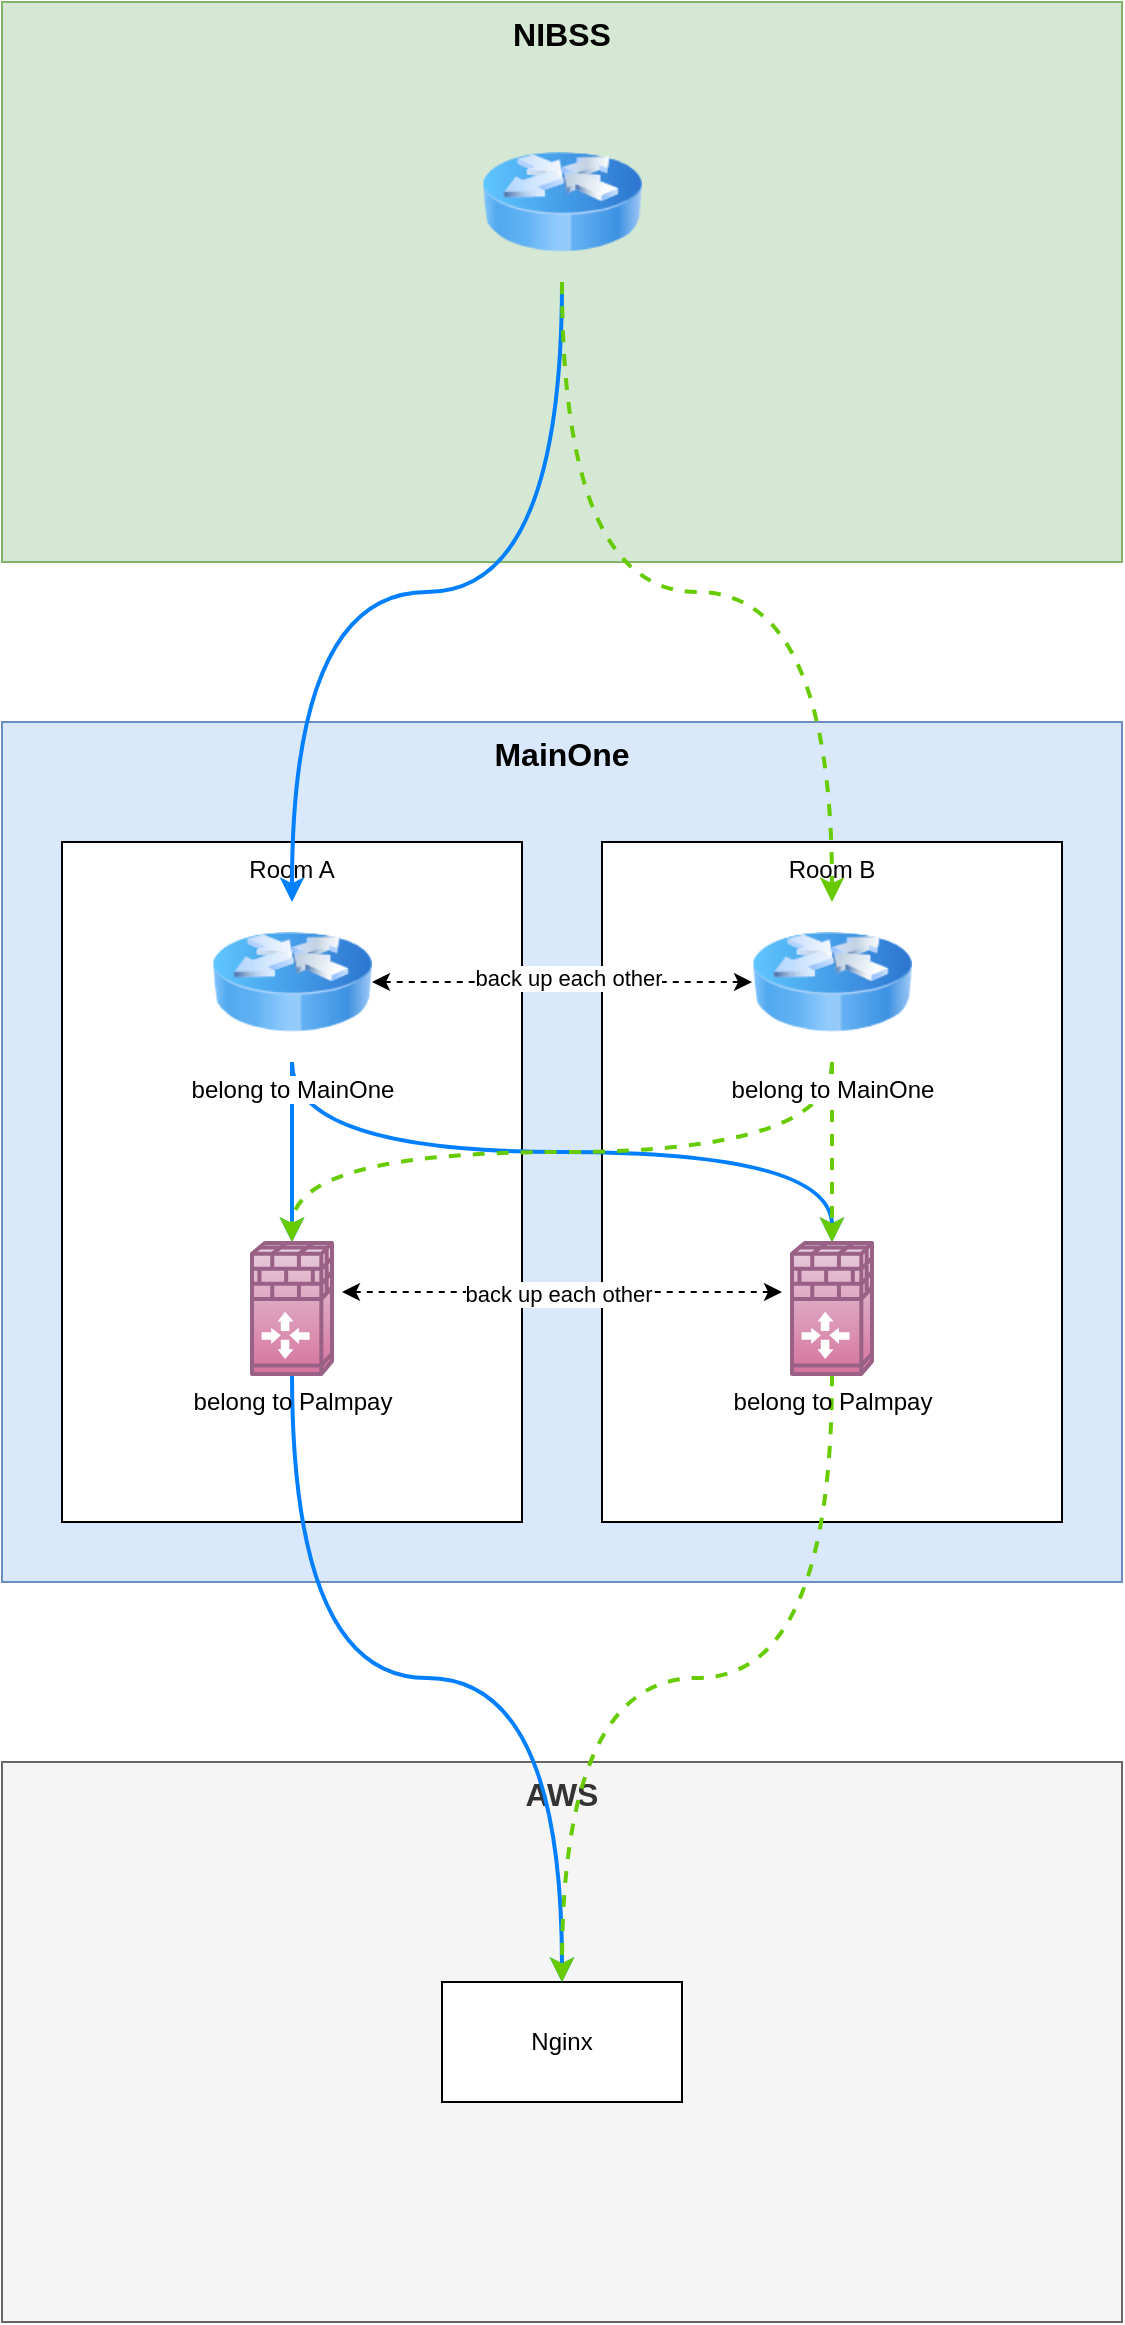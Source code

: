 <mxfile version="21.7.4" type="github">
  <diagram name="Page-1" id="7rrlnRDn3Ey-M3PMKUC_">
    <mxGraphModel dx="1434" dy="790" grid="1" gridSize="10" guides="1" tooltips="1" connect="1" arrows="1" fold="1" page="1" pageScale="1" pageWidth="827" pageHeight="1169" math="0" shadow="0">
      <root>
        <mxCell id="0" />
        <mxCell id="1" parent="0" />
        <mxCell id="QGLvtWHG-Ezv7xg63Fkx-2" value="MainOne" style="rounded=0;whiteSpace=wrap;html=1;verticalAlign=top;fontStyle=1;fontSize=16;fillColor=#dae8fc;strokeColor=#6c8ebf;" vertex="1" parent="1">
          <mxGeometry x="120" y="400" width="560" height="430" as="geometry" />
        </mxCell>
        <mxCell id="QGLvtWHG-Ezv7xg63Fkx-4" value="Room A" style="rounded=0;whiteSpace=wrap;html=1;verticalAlign=top;" vertex="1" parent="1">
          <mxGeometry x="150" y="460" width="230" height="340" as="geometry" />
        </mxCell>
        <mxCell id="QGLvtWHG-Ezv7xg63Fkx-5" value="Room B" style="rounded=0;whiteSpace=wrap;html=1;verticalAlign=top;" vertex="1" parent="1">
          <mxGeometry x="420" y="460" width="230" height="340" as="geometry" />
        </mxCell>
        <mxCell id="QGLvtWHG-Ezv7xg63Fkx-6" value="NIBSS" style="rounded=0;whiteSpace=wrap;html=1;verticalAlign=top;fontStyle=1;fontSize=16;fillColor=#d5e8d4;strokeColor=#82b366;" vertex="1" parent="1">
          <mxGeometry x="120" y="40" width="560" height="280" as="geometry" />
        </mxCell>
        <mxCell id="QGLvtWHG-Ezv7xg63Fkx-14" style="edgeStyle=orthogonalEdgeStyle;rounded=0;orthogonalLoop=1;jettySize=auto;html=1;entryX=0.5;entryY=0;entryDx=0;entryDy=0;entryPerimeter=0;strokeColor=#007FFF;strokeWidth=2;" edge="1" parent="1" source="QGLvtWHG-Ezv7xg63Fkx-7" target="QGLvtWHG-Ezv7xg63Fkx-25">
          <mxGeometry relative="1" as="geometry">
            <mxPoint x="265" y="660" as="targetPoint" />
          </mxGeometry>
        </mxCell>
        <mxCell id="QGLvtWHG-Ezv7xg63Fkx-15" style="edgeStyle=orthogonalEdgeStyle;rounded=0;orthogonalLoop=1;jettySize=auto;html=1;entryX=0;entryY=0.5;entryDx=0;entryDy=0;startArrow=classic;startFill=1;dashed=1;" edge="1" parent="1" source="QGLvtWHG-Ezv7xg63Fkx-7" target="QGLvtWHG-Ezv7xg63Fkx-8">
          <mxGeometry relative="1" as="geometry" />
        </mxCell>
        <mxCell id="QGLvtWHG-Ezv7xg63Fkx-16" value="back up each other" style="edgeLabel;html=1;align=center;verticalAlign=middle;resizable=0;points=[];" vertex="1" connectable="0" parent="QGLvtWHG-Ezv7xg63Fkx-15">
          <mxGeometry x="0.032" y="2" relative="1" as="geometry">
            <mxPoint as="offset" />
          </mxGeometry>
        </mxCell>
        <mxCell id="QGLvtWHG-Ezv7xg63Fkx-27" style="edgeStyle=orthogonalEdgeStyle;rounded=0;orthogonalLoop=1;jettySize=auto;html=1;entryX=0.5;entryY=0;entryDx=0;entryDy=0;entryPerimeter=0;exitX=0.5;exitY=1;exitDx=0;exitDy=0;curved=1;strokeColor=#007FFF;strokeWidth=2;" edge="1" parent="1" source="QGLvtWHG-Ezv7xg63Fkx-7" target="QGLvtWHG-Ezv7xg63Fkx-26">
          <mxGeometry relative="1" as="geometry" />
        </mxCell>
        <mxCell id="QGLvtWHG-Ezv7xg63Fkx-7" value="belong to MainOne" style="image;html=1;image=img/lib/clip_art/networking/Router_Icon_128x128.png" vertex="1" parent="1">
          <mxGeometry x="225" y="490" width="80" height="80" as="geometry" />
        </mxCell>
        <mxCell id="QGLvtWHG-Ezv7xg63Fkx-17" style="edgeStyle=orthogonalEdgeStyle;rounded=0;orthogonalLoop=1;jettySize=auto;html=1;entryX=0.5;entryY=0;entryDx=0;entryDy=0;entryPerimeter=0;strokeColor=#66CC00;strokeWidth=2;dashed=1;" edge="1" parent="1" source="QGLvtWHG-Ezv7xg63Fkx-8" target="QGLvtWHG-Ezv7xg63Fkx-26">
          <mxGeometry relative="1" as="geometry">
            <mxPoint x="535" y="660" as="targetPoint" />
          </mxGeometry>
        </mxCell>
        <mxCell id="QGLvtWHG-Ezv7xg63Fkx-28" style="edgeStyle=orthogonalEdgeStyle;rounded=0;orthogonalLoop=1;jettySize=auto;html=1;entryX=0.5;entryY=0;entryDx=0;entryDy=0;entryPerimeter=0;exitX=0.5;exitY=1;exitDx=0;exitDy=0;curved=1;dashed=1;strokeColor=#66CC00;strokeWidth=2;" edge="1" parent="1" source="QGLvtWHG-Ezv7xg63Fkx-8" target="QGLvtWHG-Ezv7xg63Fkx-25">
          <mxGeometry relative="1" as="geometry" />
        </mxCell>
        <mxCell id="QGLvtWHG-Ezv7xg63Fkx-8" value="belong to MainOne" style="image;html=1;image=img/lib/clip_art/networking/Router_Icon_128x128.png" vertex="1" parent="1">
          <mxGeometry x="495" y="490" width="80" height="80" as="geometry" />
        </mxCell>
        <mxCell id="QGLvtWHG-Ezv7xg63Fkx-23" style="edgeStyle=orthogonalEdgeStyle;rounded=0;orthogonalLoop=1;jettySize=auto;html=1;entryX=0;entryY=0.5;entryDx=0;entryDy=0;entryPerimeter=0;startArrow=classic;startFill=1;dashed=1;" edge="1" parent="1">
          <mxGeometry relative="1" as="geometry">
            <mxPoint x="290" y="685" as="sourcePoint" />
            <mxPoint x="510" y="685" as="targetPoint" />
          </mxGeometry>
        </mxCell>
        <mxCell id="QGLvtWHG-Ezv7xg63Fkx-24" value="back up each other" style="edgeLabel;html=1;align=center;verticalAlign=middle;resizable=0;points=[];" vertex="1" connectable="0" parent="QGLvtWHG-Ezv7xg63Fkx-23">
          <mxGeometry x="-0.018" y="-1" relative="1" as="geometry">
            <mxPoint as="offset" />
          </mxGeometry>
        </mxCell>
        <mxCell id="QGLvtWHG-Ezv7xg63Fkx-12" style="edgeStyle=orthogonalEdgeStyle;rounded=0;orthogonalLoop=1;jettySize=auto;html=1;entryX=0.5;entryY=0;entryDx=0;entryDy=0;exitX=0.5;exitY=1;exitDx=0;exitDy=0;curved=1;strokeColor=#007FFF;strokeWidth=2;" edge="1" parent="1" source="QGLvtWHG-Ezv7xg63Fkx-11" target="QGLvtWHG-Ezv7xg63Fkx-7">
          <mxGeometry relative="1" as="geometry" />
        </mxCell>
        <mxCell id="QGLvtWHG-Ezv7xg63Fkx-13" style="edgeStyle=orthogonalEdgeStyle;rounded=0;orthogonalLoop=1;jettySize=auto;html=1;entryX=0.5;entryY=0;entryDx=0;entryDy=0;curved=1;exitX=0.5;exitY=1;exitDx=0;exitDy=0;strokeColor=#66CC00;strokeWidth=2;dashed=1;" edge="1" parent="1" source="QGLvtWHG-Ezv7xg63Fkx-11" target="QGLvtWHG-Ezv7xg63Fkx-8">
          <mxGeometry relative="1" as="geometry" />
        </mxCell>
        <mxCell id="QGLvtWHG-Ezv7xg63Fkx-11" value="" style="image;html=1;image=img/lib/clip_art/networking/Router_Icon_128x128.png" vertex="1" parent="1">
          <mxGeometry x="360" y="100" width="80" height="80" as="geometry" />
        </mxCell>
        <mxCell id="QGLvtWHG-Ezv7xg63Fkx-18" value="AWS" style="rounded=0;whiteSpace=wrap;html=1;verticalAlign=top;fontSize=16;fontStyle=1;fillColor=#f5f5f5;fontColor=#333333;strokeColor=#666666;" vertex="1" parent="1">
          <mxGeometry x="120" y="920" width="560" height="280" as="geometry" />
        </mxCell>
        <mxCell id="QGLvtWHG-Ezv7xg63Fkx-20" value="Nginx" style="rounded=0;whiteSpace=wrap;html=1;" vertex="1" parent="1">
          <mxGeometry x="340" y="1030" width="120" height="60" as="geometry" />
        </mxCell>
        <mxCell id="QGLvtWHG-Ezv7xg63Fkx-21" style="edgeStyle=orthogonalEdgeStyle;rounded=0;orthogonalLoop=1;jettySize=auto;html=1;entryX=0.5;entryY=0;entryDx=0;entryDy=0;curved=1;exitX=0.5;exitY=1;exitDx=0;exitDy=0;exitPerimeter=0;strokeColor=#007FFF;strokeWidth=2;" edge="1" parent="1" source="QGLvtWHG-Ezv7xg63Fkx-25" target="QGLvtWHG-Ezv7xg63Fkx-20">
          <mxGeometry relative="1" as="geometry">
            <mxPoint x="265" y="710" as="sourcePoint" />
          </mxGeometry>
        </mxCell>
        <mxCell id="QGLvtWHG-Ezv7xg63Fkx-22" style="edgeStyle=orthogonalEdgeStyle;rounded=0;orthogonalLoop=1;jettySize=auto;html=1;entryX=0.5;entryY=0;entryDx=0;entryDy=0;curved=1;exitX=0.5;exitY=1;exitDx=0;exitDy=0;exitPerimeter=0;strokeColor=#66CC00;strokeWidth=2;dashed=1;" edge="1" parent="1" source="QGLvtWHG-Ezv7xg63Fkx-26" target="QGLvtWHG-Ezv7xg63Fkx-20">
          <mxGeometry relative="1" as="geometry">
            <mxPoint x="535" y="710" as="sourcePoint" />
          </mxGeometry>
        </mxCell>
        <mxCell id="QGLvtWHG-Ezv7xg63Fkx-25" value="belong to Palmpay" style="shape=mxgraph.cisco.security.ios_firewall;html=1;pointerEvents=1;dashed=0;fillColor=#e6d0de;strokeColor=#996185;strokeWidth=2;verticalLabelPosition=bottom;verticalAlign=top;align=center;outlineConnect=0;gradientColor=#d5739d;" vertex="1" parent="1">
          <mxGeometry x="245" y="660" width="40" height="66" as="geometry" />
        </mxCell>
        <mxCell id="QGLvtWHG-Ezv7xg63Fkx-26" value="belong to Palmpay" style="shape=mxgraph.cisco.security.ios_firewall;html=1;pointerEvents=1;dashed=0;fillColor=#e6d0de;strokeColor=#996185;strokeWidth=2;verticalLabelPosition=bottom;verticalAlign=top;align=center;outlineConnect=0;gradientColor=#d5739d;" vertex="1" parent="1">
          <mxGeometry x="515" y="660" width="40" height="66" as="geometry" />
        </mxCell>
      </root>
    </mxGraphModel>
  </diagram>
</mxfile>
